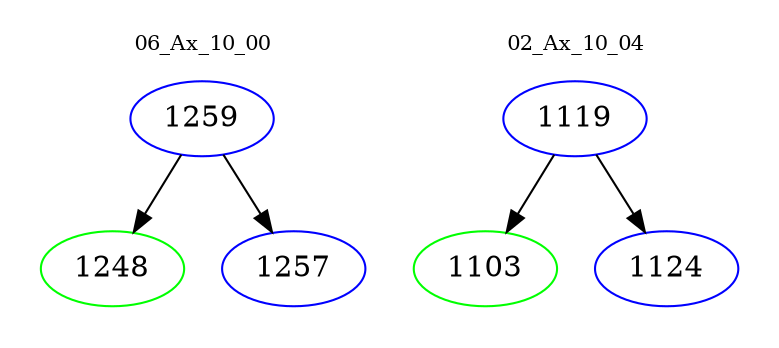 digraph{
subgraph cluster_0 {
color = white
label = "06_Ax_10_00";
fontsize=10;
T0_1259 [label="1259", color="blue"]
T0_1259 -> T0_1248 [color="black"]
T0_1248 [label="1248", color="green"]
T0_1259 -> T0_1257 [color="black"]
T0_1257 [label="1257", color="blue"]
}
subgraph cluster_1 {
color = white
label = "02_Ax_10_04";
fontsize=10;
T1_1119 [label="1119", color="blue"]
T1_1119 -> T1_1103 [color="black"]
T1_1103 [label="1103", color="green"]
T1_1119 -> T1_1124 [color="black"]
T1_1124 [label="1124", color="blue"]
}
}
